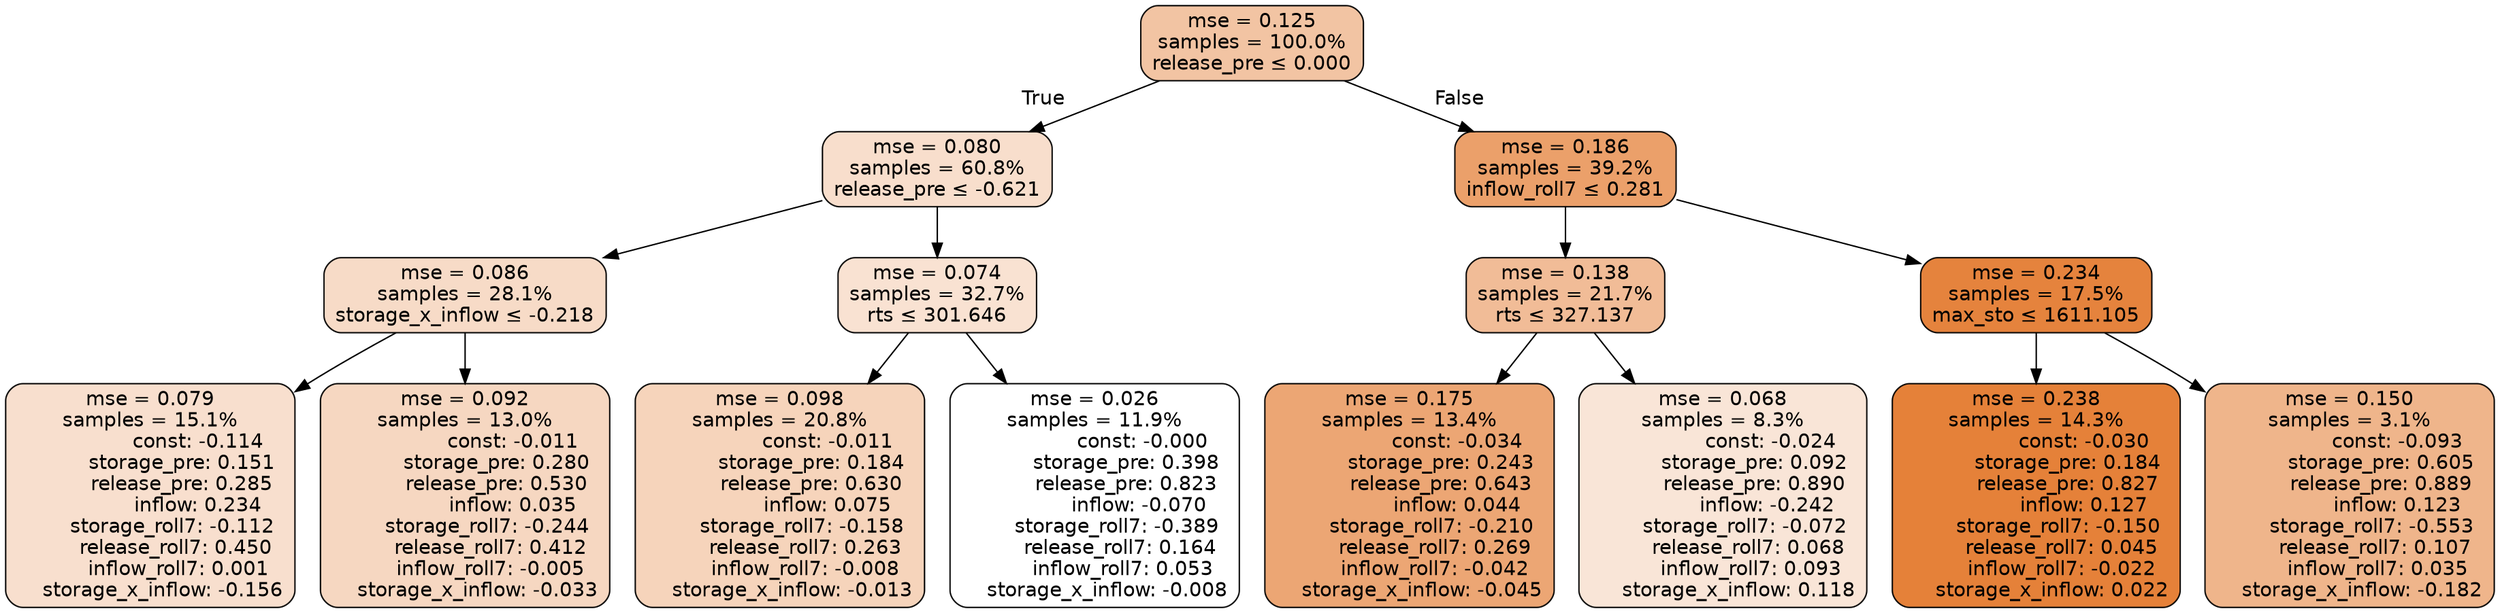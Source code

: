 digraph tree {
bgcolor="transparent"
node [shape=rectangle, style="filled, rounded", color="black", fontname=helvetica] ;
edge [fontname=helvetica] ;
	"0" [label="mse = 0.125
samples = 100.0%
release_pre &le; 0.000", fillcolor="#f2c4a3"]
	"1" [label="mse = 0.080
samples = 60.8%
release_pre &le; -0.621", fillcolor="#f8decc"]
	"2" [label="mse = 0.086
samples = 28.1%
storage_x_inflow &le; -0.218", fillcolor="#f7dbc7"]
	"3" [label="mse = 0.079
samples = 15.1%
               const: -0.114
          storage_pre: 0.151
          release_pre: 0.285
               inflow: 0.234
       storage_roll7: -0.112
        release_roll7: 0.450
         inflow_roll7: 0.001
    storage_x_inflow: -0.156", fillcolor="#f8dfce"]
	"4" [label="mse = 0.092
samples = 13.0%
               const: -0.011
          storage_pre: 0.280
          release_pre: 0.530
               inflow: 0.035
       storage_roll7: -0.244
        release_roll7: 0.412
        inflow_roll7: -0.005
    storage_x_inflow: -0.033", fillcolor="#f6d7c1"]
	"5" [label="mse = 0.074
samples = 32.7%
rts &le; 301.646", fillcolor="#f9e2d2"]
	"6" [label="mse = 0.098
samples = 20.8%
               const: -0.011
          storage_pre: 0.184
          release_pre: 0.630
               inflow: 0.075
       storage_roll7: -0.158
        release_roll7: 0.263
        inflow_roll7: -0.008
    storage_x_inflow: -0.013", fillcolor="#f6d4bb"]
	"7" [label="mse = 0.026
samples = 11.9%
               const: -0.000
          storage_pre: 0.398
          release_pre: 0.823
              inflow: -0.070
       storage_roll7: -0.389
        release_roll7: 0.164
         inflow_roll7: 0.053
    storage_x_inflow: -0.008", fillcolor="#ffffff"]
	"8" [label="mse = 0.186
samples = 39.2%
inflow_roll7 &le; 0.281", fillcolor="#eba06a"]
	"9" [label="mse = 0.138
samples = 21.7%
rts &le; 327.137", fillcolor="#f1bc97"]
	"10" [label="mse = 0.175
samples = 13.4%
               const: -0.034
          storage_pre: 0.243
          release_pre: 0.643
               inflow: 0.044
       storage_roll7: -0.210
        release_roll7: 0.269
        inflow_roll7: -0.042
    storage_x_inflow: -0.045", fillcolor="#eca674"]
	"11" [label="mse = 0.068
samples = 8.3%
               const: -0.024
          storage_pre: 0.092
          release_pre: 0.890
              inflow: -0.242
       storage_roll7: -0.072
        release_roll7: 0.068
         inflow_roll7: 0.093
     storage_x_inflow: 0.118", fillcolor="#f9e5d7"]
	"12" [label="mse = 0.234
samples = 17.5%
max_sto &le; 1611.105", fillcolor="#e5833d"]
	"13" [label="mse = 0.238
samples = 14.3%
               const: -0.030
          storage_pre: 0.184
          release_pre: 0.827
               inflow: 0.127
       storage_roll7: -0.150
        release_roll7: 0.045
        inflow_roll7: -0.022
     storage_x_inflow: 0.022", fillcolor="#e58139"]
	"14" [label="mse = 0.150
samples = 3.1%
               const: -0.093
          storage_pre: 0.605
          release_pre: 0.889
               inflow: 0.123
       storage_roll7: -0.553
        release_roll7: 0.107
         inflow_roll7: 0.035
    storage_x_inflow: -0.182", fillcolor="#efb58b"]

	"0" -> "1" [labeldistance=2.5, labelangle=45, headlabel="True"]
	"1" -> "2"
	"2" -> "3"
	"2" -> "4"
	"1" -> "5"
	"5" -> "6"
	"5" -> "7"
	"0" -> "8" [labeldistance=2.5, labelangle=-45, headlabel="False"]
	"8" -> "9"
	"9" -> "10"
	"9" -> "11"
	"8" -> "12"
	"12" -> "13"
	"12" -> "14"
}